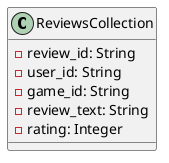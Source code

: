 @startuml Reviews Collection
class ReviewsCollection {
  - review_id: String
  - user_id: String
  - game_id: String
  - review_text: String
  - rating: Integer
}
@enduml

